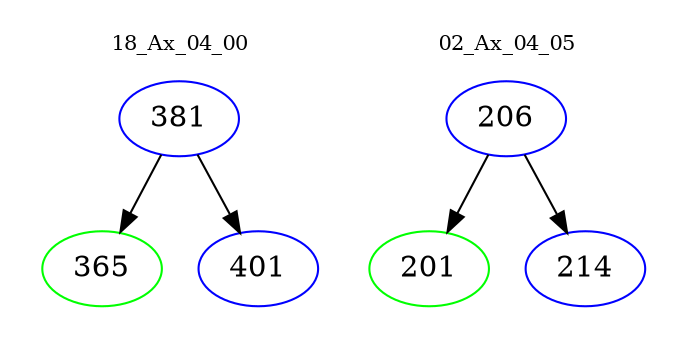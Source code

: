 digraph{
subgraph cluster_0 {
color = white
label = "18_Ax_04_00";
fontsize=10;
T0_381 [label="381", color="blue"]
T0_381 -> T0_365 [color="black"]
T0_365 [label="365", color="green"]
T0_381 -> T0_401 [color="black"]
T0_401 [label="401", color="blue"]
}
subgraph cluster_1 {
color = white
label = "02_Ax_04_05";
fontsize=10;
T1_206 [label="206", color="blue"]
T1_206 -> T1_201 [color="black"]
T1_201 [label="201", color="green"]
T1_206 -> T1_214 [color="black"]
T1_214 [label="214", color="blue"]
}
}
